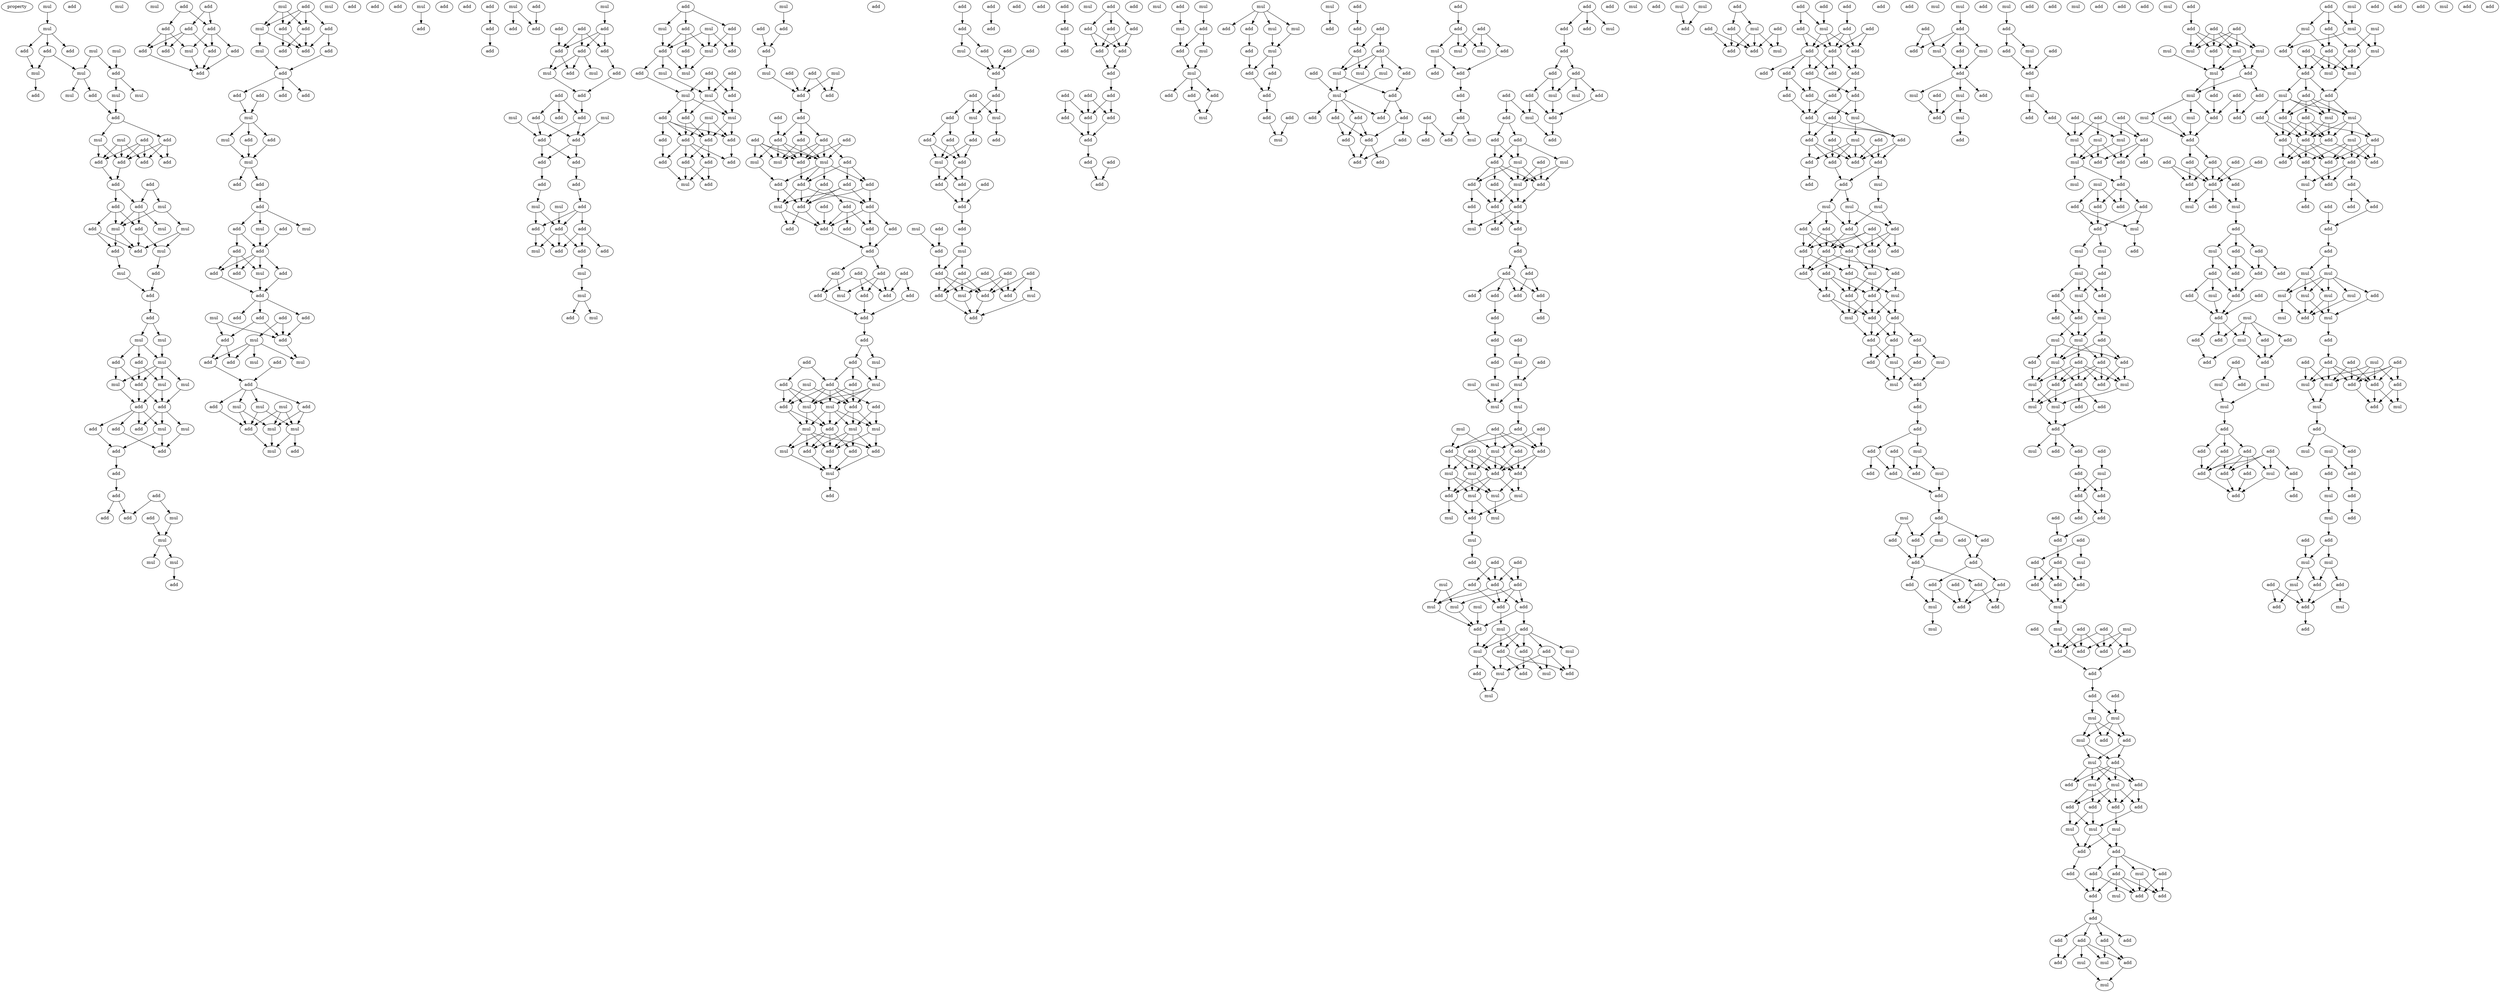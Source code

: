 digraph {
    node [fontcolor=black]
    property [mul=2,lf=1.0]
    0 [ label = mul ];
    1 [ label = mul ];
    2 [ label = add ];
    3 [ label = mul ];
    4 [ label = mul ];
    5 [ label = add ];
    6 [ label = add ];
    7 [ label = mul ];
    8 [ label = add ];
    9 [ label = mul ];
    10 [ label = add ];
    11 [ label = mul ];
    12 [ label = add ];
    13 [ label = mul ];
    14 [ label = mul ];
    15 [ label = add ];
    16 [ label = mul ];
    17 [ label = mul ];
    18 [ label = add ];
    19 [ label = add ];
    20 [ label = add ];
    21 [ label = add ];
    22 [ label = add ];
    23 [ label = add ];
    24 [ label = add ];
    25 [ label = add ];
    26 [ label = mul ];
    27 [ label = add ];
    28 [ label = add ];
    29 [ label = add ];
    30 [ label = add ];
    31 [ label = mul ];
    32 [ label = mul ];
    33 [ label = mul ];
    34 [ label = add ];
    35 [ label = add ];
    36 [ label = mul ];
    37 [ label = mul ];
    38 [ label = add ];
    39 [ label = add ];
    40 [ label = add ];
    41 [ label = add ];
    42 [ label = mul ];
    43 [ label = mul ];
    44 [ label = add ];
    45 [ label = mul ];
    46 [ label = add ];
    47 [ label = add ];
    48 [ label = mul ];
    49 [ label = mul ];
    50 [ label = mul ];
    51 [ label = add ];
    52 [ label = add ];
    53 [ label = add ];
    54 [ label = mul ];
    55 [ label = mul ];
    56 [ label = add ];
    57 [ label = add ];
    58 [ label = add ];
    59 [ label = add ];
    60 [ label = add ];
    61 [ label = add ];
    62 [ label = add ];
    63 [ label = add ];
    64 [ label = mul ];
    65 [ label = add ];
    66 [ label = add ];
    67 [ label = mul ];
    68 [ label = mul ];
    69 [ label = mul ];
    70 [ label = mul ];
    71 [ label = mul ];
    72 [ label = add ];
    73 [ label = add ];
    74 [ label = add ];
    75 [ label = add ];
    76 [ label = add ];
    77 [ label = add ];
    78 [ label = add ];
    79 [ label = add ];
    80 [ label = add ];
    81 [ label = mul ];
    82 [ label = add ];
    83 [ label = add ];
    84 [ label = mul ];
    85 [ label = add ];
    86 [ label = mul ];
    87 [ label = add ];
    88 [ label = add ];
    89 [ label = add ];
    90 [ label = add ];
    91 [ label = add ];
    92 [ label = mul ];
    93 [ label = add ];
    94 [ label = add ];
    95 [ label = add ];
    96 [ label = mul ];
    97 [ label = add ];
    98 [ label = add ];
    99 [ label = add ];
    100 [ label = mul ];
    101 [ label = add ];
    102 [ label = mul ];
    103 [ label = add ];
    104 [ label = add ];
    105 [ label = add ];
    106 [ label = mul ];
    107 [ label = add ];
    108 [ label = add ];
    109 [ label = add ];
    110 [ label = add ];
    111 [ label = add ];
    112 [ label = add ];
    113 [ label = mul ];
    114 [ label = mul ];
    115 [ label = add ];
    116 [ label = add ];
    117 [ label = add ];
    118 [ label = add ];
    119 [ label = mul ];
    120 [ label = add ];
    121 [ label = add ];
    122 [ label = add ];
    123 [ label = add ];
    124 [ label = mul ];
    125 [ label = add ];
    126 [ label = add ];
    127 [ label = mul ];
    128 [ label = add ];
    129 [ label = add ];
    130 [ label = mul ];
    131 [ label = add ];
    132 [ label = mul ];
    133 [ label = add ];
    134 [ label = add ];
    135 [ label = add ];
    136 [ label = mul ];
    137 [ label = add ];
    138 [ label = mul ];
    139 [ label = mul ];
    140 [ label = add ];
    141 [ label = add ];
    142 [ label = mul ];
    143 [ label = mul ];
    144 [ label = add ];
    145 [ label = mul ];
    146 [ label = mul ];
    147 [ label = add ];
    148 [ label = add ];
    149 [ label = add ];
    150 [ label = add ];
    151 [ label = add ];
    152 [ label = mul ];
    153 [ label = add ];
    154 [ label = add ];
    155 [ label = add ];
    156 [ label = add ];
    157 [ label = mul ];
    158 [ label = add ];
    159 [ label = add ];
    160 [ label = add ];
    161 [ label = add ];
    162 [ label = add ];
    163 [ label = add ];
    164 [ label = mul ];
    165 [ label = add ];
    166 [ label = add ];
    167 [ label = mul ];
    168 [ label = add ];
    169 [ label = add ];
    170 [ label = add ];
    171 [ label = mul ];
    172 [ label = add ];
    173 [ label = add ];
    174 [ label = mul ];
    175 [ label = add ];
    176 [ label = add ];
    177 [ label = add ];
    178 [ label = add ];
    179 [ label = add ];
    180 [ label = add ];
    181 [ label = mul ];
    182 [ label = mul ];
    183 [ label = add ];
    184 [ label = add ];
    185 [ label = add ];
    186 [ label = add ];
    187 [ label = add ];
    188 [ label = add ];
    189 [ label = mul ];
    190 [ label = add ];
    191 [ label = mul ];
    192 [ label = mul ];
    193 [ label = add ];
    194 [ label = mul ];
    195 [ label = add ];
    196 [ label = mul ];
    197 [ label = add ];
    198 [ label = mul ];
    199 [ label = add ];
    200 [ label = mul ];
    201 [ label = add ];
    202 [ label = add ];
    203 [ label = add ];
    204 [ label = add ];
    205 [ label = mul ];
    206 [ label = add ];
    207 [ label = add ];
    208 [ label = mul ];
    209 [ label = add ];
    210 [ label = mul ];
    211 [ label = mul ];
    212 [ label = mul ];
    213 [ label = mul ];
    214 [ label = add ];
    215 [ label = add ];
    216 [ label = add ];
    217 [ label = add ];
    218 [ label = add ];
    219 [ label = add ];
    220 [ label = add ];
    221 [ label = add ];
    222 [ label = add ];
    223 [ label = add ];
    224 [ label = add ];
    225 [ label = mul ];
    226 [ label = mul ];
    227 [ label = add ];
    228 [ label = add ];
    229 [ label = add ];
    230 [ label = add ];
    231 [ label = mul ];
    232 [ label = mul ];
    233 [ label = add ];
    234 [ label = add ];
    235 [ label = add ];
    236 [ label = add ];
    237 [ label = add ];
    238 [ label = add ];
    239 [ label = add ];
    240 [ label = add ];
    241 [ label = add ];
    242 [ label = add ];
    243 [ label = add ];
    244 [ label = add ];
    245 [ label = mul ];
    246 [ label = add ];
    247 [ label = mul ];
    248 [ label = mul ];
    249 [ label = add ];
    250 [ label = add ];
    251 [ label = add ];
    252 [ label = add ];
    253 [ label = add ];
    254 [ label = add ];
    255 [ label = add ];
    256 [ label = mul ];
    257 [ label = add ];
    258 [ label = add ];
    259 [ label = add ];
    260 [ label = add ];
    261 [ label = add ];
    262 [ label = add ];
    263 [ label = add ];
    264 [ label = add ];
    265 [ label = add ];
    266 [ label = add ];
    267 [ label = add ];
    268 [ label = add ];
    269 [ label = add ];
    270 [ label = add ];
    271 [ label = mul ];
    272 [ label = add ];
    273 [ label = add ];
    274 [ label = add ];
    275 [ label = add ];
    276 [ label = mul ];
    277 [ label = add ];
    278 [ label = add ];
    279 [ label = add ];
    280 [ label = mul ];
    281 [ label = add ];
    282 [ label = mul ];
    283 [ label = add ];
    284 [ label = mul ];
    285 [ label = add ];
    286 [ label = add ];
    287 [ label = add ];
    288 [ label = mul ];
    289 [ label = add ];
    290 [ label = mul ];
    291 [ label = mul ];
    292 [ label = mul ];
    293 [ label = add ];
    294 [ label = add ];
    295 [ label = add ];
    296 [ label = add ];
    297 [ label = mul ];
    298 [ label = mul ];
    299 [ label = add ];
    300 [ label = add ];
    301 [ label = add ];
    302 [ label = mul ];
    303 [ label = add ];
    304 [ label = add ];
    305 [ label = add ];
    306 [ label = add ];
    307 [ label = add ];
    308 [ label = add ];
    309 [ label = add ];
    310 [ label = mul ];
    311 [ label = mul ];
    312 [ label = add ];
    313 [ label = add ];
    314 [ label = add ];
    315 [ label = add ];
    316 [ label = mul ];
    317 [ label = add ];
    318 [ label = add ];
    319 [ label = add ];
    320 [ label = add ];
    321 [ label = add ];
    322 [ label = add ];
    323 [ label = mul ];
    324 [ label = add ];
    325 [ label = mul ];
    326 [ label = add ];
    327 [ label = add ];
    328 [ label = add ];
    329 [ label = add ];
    330 [ label = add ];
    331 [ label = add ];
    332 [ label = add ];
    333 [ label = add ];
    334 [ label = add ];
    335 [ label = mul ];
    336 [ label = mul ];
    337 [ label = add ];
    338 [ label = add ];
    339 [ label = add ];
    340 [ label = add ];
    341 [ label = add ];
    342 [ label = add ];
    343 [ label = add ];
    344 [ label = add ];
    345 [ label = mul ];
    346 [ label = add ];
    347 [ label = add ];
    348 [ label = add ];
    349 [ label = add ];
    350 [ label = add ];
    351 [ label = add ];
    352 [ label = add ];
    353 [ label = add ];
    354 [ label = add ];
    355 [ label = add ];
    356 [ label = add ];
    357 [ label = add ];
    358 [ label = add ];
    359 [ label = add ];
    360 [ label = add ];
    361 [ label = add ];
    362 [ label = add ];
    363 [ label = add ];
    364 [ label = mul ];
    365 [ label = add ];
    366 [ label = mul ];
    367 [ label = add ];
    368 [ label = mul ];
    369 [ label = add ];
    370 [ label = mul ];
    371 [ label = mul ];
    372 [ label = add ];
    373 [ label = add ];
    374 [ label = add ];
    375 [ label = mul ];
    376 [ label = mul ];
    377 [ label = add ];
    378 [ label = add ];
    379 [ label = mul ];
    380 [ label = mul ];
    381 [ label = mul ];
    382 [ label = add ];
    383 [ label = add ];
    384 [ label = add ];
    385 [ label = mul ];
    386 [ label = add ];
    387 [ label = add ];
    388 [ label = add ];
    389 [ label = add ];
    390 [ label = mul ];
    391 [ label = add ];
    392 [ label = add ];
    393 [ label = add ];
    394 [ label = add ];
    395 [ label = add ];
    396 [ label = mul ];
    397 [ label = mul ];
    398 [ label = add ];
    399 [ label = add ];
    400 [ label = mul ];
    401 [ label = mul ];
    402 [ label = add ];
    403 [ label = add ];
    404 [ label = add ];
    405 [ label = add ];
    406 [ label = add ];
    407 [ label = add ];
    408 [ label = add ];
    409 [ label = add ];
    410 [ label = add ];
    411 [ label = add ];
    412 [ label = add ];
    413 [ label = add ];
    414 [ label = add ];
    415 [ label = add ];
    416 [ label = mul ];
    417 [ label = mul ];
    418 [ label = add ];
    419 [ label = mul ];
    420 [ label = add ];
    421 [ label = add ];
    422 [ label = add ];
    423 [ label = add ];
    424 [ label = add ];
    425 [ label = add ];
    426 [ label = mul ];
    427 [ label = add ];
    428 [ label = add ];
    429 [ label = add ];
    430 [ label = add ];
    431 [ label = add ];
    432 [ label = mul ];
    433 [ label = add ];
    434 [ label = add ];
    435 [ label = add ];
    436 [ label = mul ];
    437 [ label = add ];
    438 [ label = add ];
    439 [ label = add ];
    440 [ label = mul ];
    441 [ label = add ];
    442 [ label = add ];
    443 [ label = mul ];
    444 [ label = add ];
    445 [ label = add ];
    446 [ label = add ];
    447 [ label = mul ];
    448 [ label = mul ];
    449 [ label = add ];
    450 [ label = add ];
    451 [ label = add ];
    452 [ label = mul ];
    453 [ label = add ];
    454 [ label = add ];
    455 [ label = add ];
    456 [ label = add ];
    457 [ label = add ];
    458 [ label = mul ];
    459 [ label = add ];
    460 [ label = add ];
    461 [ label = add ];
    462 [ label = add ];
    463 [ label = add ];
    464 [ label = add ];
    465 [ label = add ];
    466 [ label = add ];
    467 [ label = add ];
    468 [ label = add ];
    469 [ label = add ];
    470 [ label = add ];
    471 [ label = add ];
    472 [ label = add ];
    473 [ label = mul ];
    474 [ label = add ];
    475 [ label = mul ];
    476 [ label = mul ];
    477 [ label = mul ];
    478 [ label = mul ];
    479 [ label = add ];
    480 [ label = mul ];
    481 [ label = mul ];
    482 [ label = mul ];
    483 [ label = add ];
    484 [ label = add ];
    485 [ label = add ];
    486 [ label = add ];
    487 [ label = add ];
    488 [ label = add ];
    489 [ label = add ];
    490 [ label = mul ];
    491 [ label = add ];
    492 [ label = mul ];
    493 [ label = mul ];
    494 [ label = add ];
    495 [ label = add ];
    496 [ label = mul ];
    497 [ label = mul ];
    498 [ label = mul ];
    499 [ label = mul ];
    500 [ label = mul ];
    501 [ label = add ];
    502 [ label = mul ];
    503 [ label = add ];
    504 [ label = add ];
    505 [ label = add ];
    506 [ label = mul ];
    507 [ label = add ];
    508 [ label = add ];
    509 [ label = add ];
    510 [ label = add ];
    511 [ label = mul ];
    512 [ label = mul ];
    513 [ label = add ];
    514 [ label = mul ];
    515 [ label = mul ];
    516 [ label = add ];
    517 [ label = add ];
    518 [ label = mul ];
    519 [ label = add ];
    520 [ label = mul ];
    521 [ label = add ];
    522 [ label = add ];
    523 [ label = add ];
    524 [ label = add ];
    525 [ label = mul ];
    526 [ label = mul ];
    527 [ label = add ];
    528 [ label = mul ];
    529 [ label = mul ];
    530 [ label = mul ];
    531 [ label = add ];
    532 [ label = add ];
    533 [ label = mul ];
    534 [ label = add ];
    535 [ label = add ];
    536 [ label = add ];
    537 [ label = add ];
    538 [ label = add ];
    539 [ label = mul ];
    540 [ label = add ];
    541 [ label = add ];
    542 [ label = add ];
    543 [ label = add ];
    544 [ label = add ];
    545 [ label = add ];
    546 [ label = mul ];
    547 [ label = add ];
    548 [ label = add ];
    549 [ label = add ];
    550 [ label = add ];
    551 [ label = add ];
    552 [ label = add ];
    553 [ label = add ];
    554 [ label = add ];
    555 [ label = add ];
    556 [ label = add ];
    557 [ label = add ];
    558 [ label = add ];
    559 [ label = add ];
    560 [ label = add ];
    561 [ label = mul ];
    562 [ label = add ];
    563 [ label = add ];
    564 [ label = add ];
    565 [ label = add ];
    566 [ label = mul ];
    567 [ label = add ];
    568 [ label = add ];
    569 [ label = add ];
    570 [ label = add ];
    571 [ label = add ];
    572 [ label = add ];
    573 [ label = mul ];
    574 [ label = mul ];
    575 [ label = mul ];
    576 [ label = mul ];
    577 [ label = add ];
    578 [ label = add ];
    579 [ label = add ];
    580 [ label = add ];
    581 [ label = add ];
    582 [ label = add ];
    583 [ label = add ];
    584 [ label = add ];
    585 [ label = add ];
    586 [ label = add ];
    587 [ label = add ];
    588 [ label = add ];
    589 [ label = mul ];
    590 [ label = add ];
    591 [ label = add ];
    592 [ label = add ];
    593 [ label = mul ];
    594 [ label = add ];
    595 [ label = add ];
    596 [ label = mul ];
    597 [ label = add ];
    598 [ label = add ];
    599 [ label = add ];
    600 [ label = add ];
    601 [ label = add ];
    602 [ label = add ];
    603 [ label = mul ];
    604 [ label = add ];
    605 [ label = mul ];
    606 [ label = mul ];
    607 [ label = add ];
    608 [ label = add ];
    609 [ label = add ];
    610 [ label = mul ];
    611 [ label = add ];
    612 [ label = add ];
    613 [ label = add ];
    614 [ label = mul ];
    615 [ label = add ];
    616 [ label = add ];
    617 [ label = add ];
    618 [ label = add ];
    619 [ label = mul ];
    620 [ label = add ];
    621 [ label = add ];
    622 [ label = add ];
    623 [ label = add ];
    624 [ label = add ];
    625 [ label = mul ];
    626 [ label = add ];
    627 [ label = add ];
    628 [ label = add ];
    629 [ label = add ];
    630 [ label = add ];
    631 [ label = add ];
    632 [ label = add ];
    633 [ label = add ];
    634 [ label = mul ];
    635 [ label = add ];
    636 [ label = mul ];
    637 [ label = add ];
    638 [ label = mul ];
    639 [ label = mul ];
    640 [ label = add ];
    641 [ label = add ];
    642 [ label = add ];
    643 [ label = add ];
    644 [ label = add ];
    645 [ label = mul ];
    646 [ label = mul ];
    647 [ label = add ];
    648 [ label = mul ];
    649 [ label = mul ];
    650 [ label = add ];
    651 [ label = add ];
    652 [ label = add ];
    653 [ label = mul ];
    654 [ label = add ];
    655 [ label = mul ];
    656 [ label = add ];
    657 [ label = add ];
    658 [ label = mul ];
    659 [ label = add ];
    660 [ label = add ];
    661 [ label = add ];
    662 [ label = add ];
    663 [ label = mul ];
    664 [ label = add ];
    665 [ label = add ];
    666 [ label = add ];
    667 [ label = add ];
    668 [ label = add ];
    669 [ label = mul ];
    670 [ label = add ];
    671 [ label = mul ];
    672 [ label = mul ];
    673 [ label = add ];
    674 [ label = add ];
    675 [ label = mul ];
    676 [ label = add ];
    677 [ label = mul ];
    678 [ label = add ];
    679 [ label = mul ];
    680 [ label = add ];
    681 [ label = add ];
    682 [ label = add ];
    683 [ label = add ];
    684 [ label = add ];
    685 [ label = mul ];
    686 [ label = mul ];
    687 [ label = add ];
    688 [ label = mul ];
    689 [ label = add ];
    690 [ label = mul ];
    691 [ label = add ];
    692 [ label = add ];
    693 [ label = mul ];
    694 [ label = add ];
    695 [ label = add ];
    696 [ label = mul ];
    697 [ label = mul ];
    698 [ label = add ];
    699 [ label = mul ];
    700 [ label = add ];
    701 [ label = mul ];
    702 [ label = add ];
    703 [ label = add ];
    704 [ label = add ];
    705 [ label = add ];
    706 [ label = add ];
    707 [ label = mul ];
    708 [ label = mul ];
    709 [ label = add ];
    710 [ label = add ];
    711 [ label = add ];
    712 [ label = mul ];
    713 [ label = mul ];
    714 [ label = add ];
    715 [ label = add ];
    716 [ label = add ];
    717 [ label = mul ];
    718 [ label = add ];
    719 [ label = mul ];
    720 [ label = mul ];
    721 [ label = add ];
    722 [ label = add ];
    723 [ label = add ];
    724 [ label = add ];
    725 [ label = add ];
    726 [ label = add ];
    727 [ label = add ];
    728 [ label = add ];
    729 [ label = add ];
    730 [ label = add ];
    731 [ label = mul ];
    732 [ label = add ];
    733 [ label = add ];
    734 [ label = add ];
    735 [ label = add ];
    736 [ label = add ];
    737 [ label = mul ];
    738 [ label = mul ];
    739 [ label = mul ];
    740 [ label = add ];
    741 [ label = add ];
    742 [ label = add ];
    743 [ label = add ];
    744 [ label = add ];
    745 [ label = add ];
    746 [ label = add ];
    747 [ label = add ];
    748 [ label = add ];
    749 [ label = add ];
    750 [ label = add ];
    751 [ label = mul ];
    752 [ label = mul ];
    753 [ label = add ];
    754 [ label = add ];
    755 [ label = mul ];
    756 [ label = add ];
    757 [ label = mul ];
    758 [ label = mul ];
    759 [ label = add ];
    760 [ label = mul ];
    761 [ label = mul ];
    762 [ label = add ];
    763 [ label = add ];
    764 [ label = add ];
    765 [ label = add ];
    766 [ label = add ];
    767 [ label = mul ];
    768 [ label = mul ];
    769 [ label = mul ];
    770 [ label = add ];
    771 [ label = add ];
    772 [ label = add ];
    773 [ label = add ];
    774 [ label = add ];
    775 [ label = mul ];
    776 [ label = add ];
    777 [ label = mul ];
    778 [ label = add ];
    779 [ label = add ];
    780 [ label = add ];
    781 [ label = add ];
    782 [ label = add ];
    783 [ label = add ];
    784 [ label = add ];
    785 [ label = add ];
    786 [ label = add ];
    787 [ label = add ];
    788 [ label = mul ];
    789 [ label = mul ];
    790 [ label = mul ];
    791 [ label = add ];
    792 [ label = add ];
    793 [ label = add ];
    794 [ label = add ];
    795 [ label = mul ];
    796 [ label = add ];
    797 [ label = mul ];
    798 [ label = mul ];
    799 [ label = mul ];
    800 [ label = add ];
    801 [ label = mul ];
    802 [ label = mul ];
    803 [ label = add ];
    804 [ label = add ];
    805 [ label = add ];
    806 [ label = add ];
    807 [ label = mul ];
    808 [ label = mul ];
    809 [ label = add ];
    810 [ label = add ];
    811 [ label = add ];
    812 [ label = add ];
    813 [ label = add ];
    814 [ label = add ];
    815 [ label = add ];
    816 [ label = add ];
    817 [ label = add ];
    818 [ label = add ];
    819 [ label = add ];
    820 [ label = mul ];
    821 [ label = add ];
    822 [ label = mul ];
    823 [ label = add ];
    824 [ label = mul ];
    825 [ label = add ];
    826 [ label = add ];
    827 [ label = add ];
    828 [ label = add ];
    829 [ label = add ];
    830 [ label = add ];
    831 [ label = add ];
    832 [ label = mul ];
    833 [ label = add ];
    834 [ label = add ];
    835 [ label = add ];
    836 [ label = mul ];
    837 [ label = add ];
    838 [ label = mul ];
    839 [ label = add ];
    840 [ label = add ];
    841 [ label = add ];
    842 [ label = add ];
    843 [ label = add ];
    844 [ label = add ];
    845 [ label = mul ];
    846 [ label = add ];
    847 [ label = mul ];
    848 [ label = mul ];
    849 [ label = add ];
    850 [ label = add ];
    851 [ label = add ];
    852 [ label = add ];
    853 [ label = add ];
    854 [ label = add ];
    855 [ label = mul ];
    856 [ label = add ];
    857 [ label = add ];
    858 [ label = add ];
    859 [ label = add ];
    860 [ label = add ];
    861 [ label = mul ];
    862 [ label = add ];
    863 [ label = add ];
    864 [ label = mul ];
    865 [ label = add ];
    866 [ label = mul ];
    867 [ label = mul ];
    868 [ label = add ];
    869 [ label = add ];
    870 [ label = add ];
    871 [ label = mul ];
    872 [ label = add ];
    873 [ label = mul ];
    874 [ label = add ];
    875 [ label = mul ];
    876 [ label = add ];
    877 [ label = add ];
    878 [ label = mul ];
    879 [ label = mul ];
    880 [ label = add ];
    881 [ label = mul ];
    882 [ label = add ];
    883 [ label = add ];
    884 [ label = add ];
    885 [ label = add ];
    886 [ label = add ];
    887 [ label = mul ];
    888 [ label = add ];
    889 [ label = add ];
    890 [ label = add ];
    891 [ label = add ];
    892 [ label = add ];
    893 [ label = add ];
    894 [ label = add ];
    895 [ label = add ];
    896 [ label = mul ];
    897 [ label = add ];
    898 [ label = add ];
    899 [ label = add ];
    900 [ label = add ];
    901 [ label = add ];
    902 [ label = add ];
    903 [ label = add ];
    904 [ label = mul ];
    905 [ label = mul ];
    906 [ label = mul ];
    907 [ label = add ];
    908 [ label = mul ];
    909 [ label = mul ];
    910 [ label = mul ];
    911 [ label = add ];
    912 [ label = mul ];
    913 [ label = mul ];
    914 [ label = add ];
    915 [ label = add ];
    916 [ label = add ];
    917 [ label = add ];
    918 [ label = mul ];
    919 [ label = add ];
    920 [ label = mul ];
    921 [ label = add ];
    922 [ label = add ];
    923 [ label = add ];
    924 [ label = mul ];
    925 [ label = add ];
    926 [ label = mul ];
    927 [ label = mul ];
    928 [ label = add ];
    929 [ label = mul ];
    930 [ label = add ];
    931 [ label = add ];
    932 [ label = mul ];
    933 [ label = mul ];
    934 [ label = add ];
    935 [ label = add ];
    936 [ label = mul ];
    937 [ label = add ];
    938 [ label = add ];
    939 [ label = add ];
    940 [ label = mul ];
    941 [ label = add ];
    942 [ label = add ];
    943 [ label = add ];
    944 [ label = mul ];
    945 [ label = mul ];
    946 [ label = mul ];
    947 [ label = add ];
    948 [ label = add ];
    949 [ label = add ];
    950 [ label = add ];
    951 [ label = mul ];
    952 [ label = add ];
    953 [ label = add ];
    0 -> 1 [ name = 0 ];
    1 -> 2 [ name = 1 ];
    1 -> 5 [ name = 2 ];
    1 -> 6 [ name = 3 ];
    2 -> 7 [ name = 4 ];
    2 -> 9 [ name = 5 ];
    3 -> 8 [ name = 6 ];
    3 -> 9 [ name = 7 ];
    4 -> 8 [ name = 8 ];
    5 -> 7 [ name = 9 ];
    7 -> 10 [ name = 10 ];
    8 -> 11 [ name = 11 ];
    8 -> 14 [ name = 12 ];
    9 -> 12 [ name = 13 ];
    9 -> 13 [ name = 14 ];
    11 -> 15 [ name = 15 ];
    12 -> 15 [ name = 16 ];
    15 -> 16 [ name = 17 ];
    15 -> 18 [ name = 18 ];
    16 -> 22 [ name = 19 ];
    16 -> 23 [ name = 20 ];
    17 -> 20 [ name = 21 ];
    17 -> 22 [ name = 22 ];
    17 -> 23 [ name = 23 ];
    18 -> 20 [ name = 24 ];
    18 -> 21 [ name = 25 ];
    18 -> 22 [ name = 26 ];
    19 -> 20 [ name = 27 ];
    19 -> 21 [ name = 28 ];
    19 -> 22 [ name = 29 ];
    19 -> 23 [ name = 30 ];
    22 -> 24 [ name = 31 ];
    23 -> 24 [ name = 32 ];
    24 -> 27 [ name = 33 ];
    24 -> 28 [ name = 34 ];
    25 -> 26 [ name = 35 ];
    25 -> 27 [ name = 36 ];
    26 -> 31 [ name = 37 ];
    26 -> 33 [ name = 38 ];
    27 -> 30 [ name = 39 ];
    27 -> 32 [ name = 40 ];
    27 -> 33 [ name = 41 ];
    28 -> 29 [ name = 42 ];
    28 -> 30 [ name = 43 ];
    28 -> 33 [ name = 44 ];
    29 -> 34 [ name = 45 ];
    29 -> 35 [ name = 46 ];
    30 -> 35 [ name = 47 ];
    30 -> 36 [ name = 48 ];
    31 -> 35 [ name = 49 ];
    31 -> 36 [ name = 50 ];
    33 -> 34 [ name = 51 ];
    33 -> 35 [ name = 52 ];
    34 -> 37 [ name = 53 ];
    36 -> 39 [ name = 54 ];
    37 -> 40 [ name = 55 ];
    39 -> 40 [ name = 56 ];
    40 -> 41 [ name = 57 ];
    41 -> 42 [ name = 58 ];
    41 -> 43 [ name = 59 ];
    42 -> 44 [ name = 60 ];
    42 -> 45 [ name = 61 ];
    42 -> 46 [ name = 62 ];
    43 -> 45 [ name = 63 ];
    44 -> 47 [ name = 64 ];
    44 -> 50 [ name = 65 ];
    45 -> 47 [ name = 66 ];
    45 -> 48 [ name = 67 ];
    45 -> 49 [ name = 68 ];
    45 -> 50 [ name = 69 ];
    46 -> 47 [ name = 70 ];
    46 -> 48 [ name = 71 ];
    47 -> 51 [ name = 72 ];
    47 -> 52 [ name = 73 ];
    48 -> 51 [ name = 74 ];
    49 -> 52 [ name = 75 ];
    50 -> 51 [ name = 76 ];
    50 -> 52 [ name = 77 ];
    51 -> 53 [ name = 78 ];
    51 -> 55 [ name = 79 ];
    51 -> 56 [ name = 80 ];
    51 -> 57 [ name = 81 ];
    52 -> 54 [ name = 82 ];
    52 -> 55 [ name = 83 ];
    52 -> 57 [ name = 84 ];
    53 -> 58 [ name = 85 ];
    54 -> 59 [ name = 86 ];
    55 -> 58 [ name = 87 ];
    55 -> 59 [ name = 88 ];
    56 -> 59 [ name = 89 ];
    58 -> 60 [ name = 90 ];
    60 -> 61 [ name = 91 ];
    61 -> 63 [ name = 92 ];
    61 -> 66 [ name = 93 ];
    62 -> 66 [ name = 94 ];
    62 -> 67 [ name = 95 ];
    65 -> 68 [ name = 96 ];
    67 -> 68 [ name = 97 ];
    68 -> 69 [ name = 98 ];
    68 -> 70 [ name = 99 ];
    70 -> 72 [ name = 100 ];
    73 -> 75 [ name = 101 ];
    73 -> 77 [ name = 102 ];
    74 -> 76 [ name = 103 ];
    74 -> 77 [ name = 104 ];
    75 -> 78 [ name = 105 ];
    75 -> 79 [ name = 106 ];
    75 -> 80 [ name = 107 ];
    76 -> 79 [ name = 108 ];
    76 -> 80 [ name = 109 ];
    76 -> 81 [ name = 110 ];
    77 -> 78 [ name = 111 ];
    77 -> 81 [ name = 112 ];
    77 -> 82 [ name = 113 ];
    78 -> 83 [ name = 114 ];
    79 -> 83 [ name = 115 ];
    81 -> 83 [ name = 116 ];
    82 -> 83 [ name = 117 ];
    84 -> 86 [ name = 118 ];
    84 -> 87 [ name = 119 ];
    84 -> 88 [ name = 120 ];
    85 -> 86 [ name = 121 ];
    85 -> 87 [ name = 122 ];
    85 -> 88 [ name = 123 ];
    85 -> 89 [ name = 124 ];
    86 -> 90 [ name = 125 ];
    86 -> 92 [ name = 126 ];
    87 -> 90 [ name = 127 ];
    87 -> 93 [ name = 128 ];
    88 -> 90 [ name = 129 ];
    88 -> 93 [ name = 130 ];
    89 -> 90 [ name = 131 ];
    89 -> 91 [ name = 132 ];
    91 -> 94 [ name = 133 ];
    92 -> 94 [ name = 134 ];
    94 -> 95 [ name = 135 ];
    94 -> 97 [ name = 136 ];
    94 -> 99 [ name = 137 ];
    95 -> 100 [ name = 138 ];
    98 -> 100 [ name = 139 ];
    100 -> 102 [ name = 140 ];
    100 -> 103 [ name = 141 ];
    100 -> 105 [ name = 142 ];
    102 -> 106 [ name = 143 ];
    103 -> 106 [ name = 144 ];
    105 -> 106 [ name = 145 ];
    106 -> 108 [ name = 146 ];
    106 -> 109 [ name = 147 ];
    109 -> 110 [ name = 148 ];
    110 -> 111 [ name = 149 ];
    110 -> 113 [ name = 150 ];
    110 -> 114 [ name = 151 ];
    111 -> 115 [ name = 152 ];
    111 -> 116 [ name = 153 ];
    112 -> 116 [ name = 154 ];
    113 -> 116 [ name = 155 ];
    115 -> 117 [ name = 156 ];
    115 -> 118 [ name = 157 ];
    115 -> 119 [ name = 158 ];
    116 -> 117 [ name = 159 ];
    116 -> 118 [ name = 160 ];
    116 -> 119 [ name = 161 ];
    116 -> 120 [ name = 162 ];
    118 -> 121 [ name = 163 ];
    119 -> 121 [ name = 164 ];
    120 -> 121 [ name = 165 ];
    121 -> 122 [ name = 166 ];
    121 -> 125 [ name = 167 ];
    121 -> 126 [ name = 168 ];
    123 -> 127 [ name = 169 ];
    123 -> 129 [ name = 170 ];
    124 -> 128 [ name = 171 ];
    124 -> 129 [ name = 172 ];
    125 -> 128 [ name = 173 ];
    125 -> 129 [ name = 174 ];
    126 -> 129 [ name = 175 ];
    127 -> 130 [ name = 176 ];
    127 -> 132 [ name = 177 ];
    127 -> 133 [ name = 178 ];
    127 -> 134 [ name = 179 ];
    128 -> 133 [ name = 180 ];
    128 -> 134 [ name = 181 ];
    129 -> 130 [ name = 182 ];
    131 -> 135 [ name = 183 ];
    133 -> 135 [ name = 184 ];
    135 -> 136 [ name = 185 ];
    135 -> 137 [ name = 186 ];
    135 -> 139 [ name = 187 ];
    135 -> 140 [ name = 188 ];
    136 -> 141 [ name = 189 ];
    136 -> 143 [ name = 190 ];
    137 -> 141 [ name = 191 ];
    138 -> 141 [ name = 192 ];
    138 -> 142 [ name = 193 ];
    138 -> 143 [ name = 194 ];
    139 -> 141 [ name = 195 ];
    139 -> 142 [ name = 196 ];
    140 -> 142 [ name = 197 ];
    140 -> 143 [ name = 198 ];
    141 -> 145 [ name = 199 ];
    142 -> 144 [ name = 200 ];
    142 -> 145 [ name = 201 ];
    143 -> 145 [ name = 202 ];
    146 -> 148 [ name = 203 ];
    150 -> 151 [ name = 204 ];
    151 -> 153 [ name = 205 ];
    152 -> 155 [ name = 206 ];
    152 -> 156 [ name = 207 ];
    154 -> 156 [ name = 208 ];
    157 -> 160 [ name = 209 ];
    158 -> 161 [ name = 210 ];
    158 -> 162 [ name = 211 ];
    158 -> 163 [ name = 212 ];
    159 -> 162 [ name = 213 ];
    160 -> 161 [ name = 214 ];
    160 -> 162 [ name = 215 ];
    160 -> 163 [ name = 216 ];
    161 -> 165 [ name = 217 ];
    162 -> 166 [ name = 218 ];
    162 -> 167 [ name = 219 ];
    163 -> 164 [ name = 220 ];
    163 -> 166 [ name = 221 ];
    163 -> 167 [ name = 222 ];
    165 -> 169 [ name = 223 ];
    167 -> 169 [ name = 224 ];
    168 -> 170 [ name = 225 ];
    168 -> 172 [ name = 226 ];
    168 -> 173 [ name = 227 ];
    169 -> 173 [ name = 228 ];
    170 -> 175 [ name = 229 ];
    170 -> 176 [ name = 230 ];
    171 -> 176 [ name = 231 ];
    173 -> 175 [ name = 232 ];
    173 -> 176 [ name = 233 ];
    174 -> 175 [ name = 234 ];
    175 -> 177 [ name = 235 ];
    175 -> 178 [ name = 236 ];
    176 -> 177 [ name = 237 ];
    176 -> 178 [ name = 238 ];
    177 -> 179 [ name = 239 ];
    178 -> 180 [ name = 240 ];
    179 -> 182 [ name = 241 ];
    180 -> 183 [ name = 242 ];
    181 -> 184 [ name = 243 ];
    182 -> 184 [ name = 244 ];
    182 -> 185 [ name = 245 ];
    183 -> 184 [ name = 246 ];
    183 -> 185 [ name = 247 ];
    183 -> 186 [ name = 248 ];
    184 -> 188 [ name = 249 ];
    184 -> 189 [ name = 250 ];
    184 -> 190 [ name = 251 ];
    185 -> 189 [ name = 252 ];
    185 -> 190 [ name = 253 ];
    186 -> 187 [ name = 254 ];
    186 -> 188 [ name = 255 ];
    186 -> 190 [ name = 256 ];
    188 -> 191 [ name = 257 ];
    191 -> 192 [ name = 258 ];
    192 -> 193 [ name = 259 ];
    192 -> 194 [ name = 260 ];
    195 -> 196 [ name = 261 ];
    195 -> 197 [ name = 262 ];
    195 -> 199 [ name = 263 ];
    196 -> 203 [ name = 264 ];
    197 -> 200 [ name = 265 ];
    197 -> 201 [ name = 266 ];
    197 -> 203 [ name = 267 ];
    198 -> 200 [ name = 268 ];
    198 -> 202 [ name = 269 ];
    198 -> 203 [ name = 270 ];
    199 -> 200 [ name = 271 ];
    199 -> 202 [ name = 272 ];
    200 -> 208 [ name = 273 ];
    201 -> 208 [ name = 274 ];
    203 -> 205 [ name = 275 ];
    203 -> 207 [ name = 276 ];
    203 -> 208 [ name = 277 ];
    204 -> 209 [ name = 278 ];
    204 -> 210 [ name = 279 ];
    204 -> 211 [ name = 280 ];
    205 -> 211 [ name = 281 ];
    206 -> 209 [ name = 282 ];
    206 -> 211 [ name = 283 ];
    207 -> 210 [ name = 284 ];
    209 -> 212 [ name = 285 ];
    210 -> 212 [ name = 286 ];
    210 -> 214 [ name = 287 ];
    210 -> 215 [ name = 288 ];
    211 -> 212 [ name = 289 ];
    211 -> 214 [ name = 290 ];
    212 -> 216 [ name = 291 ];
    212 -> 218 [ name = 292 ];
    213 -> 216 [ name = 293 ];
    213 -> 218 [ name = 294 ];
    213 -> 219 [ name = 295 ];
    214 -> 218 [ name = 296 ];
    214 -> 219 [ name = 297 ];
    215 -> 216 [ name = 298 ];
    215 -> 217 [ name = 299 ];
    215 -> 218 [ name = 300 ];
    215 -> 219 [ name = 301 ];
    216 -> 223 [ name = 302 ];
    217 -> 220 [ name = 303 ];
    218 -> 221 [ name = 304 ];
    218 -> 222 [ name = 305 ];
    219 -> 220 [ name = 306 ];
    219 -> 221 [ name = 307 ];
    219 -> 222 [ name = 308 ];
    219 -> 223 [ name = 309 ];
    220 -> 225 [ name = 310 ];
    221 -> 224 [ name = 311 ];
    221 -> 225 [ name = 312 ];
    222 -> 224 [ name = 313 ];
    222 -> 225 [ name = 314 ];
    226 -> 228 [ name = 315 ];
    227 -> 230 [ name = 316 ];
    228 -> 230 [ name = 317 ];
    230 -> 232 [ name = 318 ];
    231 -> 235 [ name = 319 ];
    231 -> 236 [ name = 320 ];
    232 -> 235 [ name = 321 ];
    233 -> 235 [ name = 322 ];
    234 -> 235 [ name = 323 ];
    234 -> 236 [ name = 324 ];
    235 -> 237 [ name = 325 ];
    237 -> 240 [ name = 326 ];
    237 -> 241 [ name = 327 ];
    237 -> 242 [ name = 328 ];
    238 -> 242 [ name = 329 ];
    239 -> 244 [ name = 330 ];
    239 -> 245 [ name = 331 ];
    239 -> 247 [ name = 332 ];
    239 -> 248 [ name = 333 ];
    240 -> 244 [ name = 334 ];
    240 -> 245 [ name = 335 ];
    240 -> 246 [ name = 336 ];
    240 -> 248 [ name = 337 ];
    241 -> 244 [ name = 338 ];
    241 -> 245 [ name = 339 ];
    241 -> 248 [ name = 340 ];
    242 -> 244 [ name = 341 ];
    242 -> 245 [ name = 342 ];
    242 -> 247 [ name = 343 ];
    242 -> 248 [ name = 344 ];
    243 -> 244 [ name = 345 ];
    243 -> 248 [ name = 346 ];
    244 -> 252 [ name = 347 ];
    246 -> 249 [ name = 348 ];
    246 -> 252 [ name = 349 ];
    246 -> 253 [ name = 350 ];
    247 -> 251 [ name = 351 ];
    248 -> 249 [ name = 352 ];
    248 -> 250 [ name = 353 ];
    248 -> 251 [ name = 354 ];
    248 -> 252 [ name = 355 ];
    249 -> 254 [ name = 356 ];
    249 -> 257 [ name = 357 ];
    250 -> 257 [ name = 358 ];
    250 -> 258 [ name = 359 ];
    251 -> 256 [ name = 360 ];
    251 -> 257 [ name = 361 ];
    252 -> 254 [ name = 362 ];
    252 -> 256 [ name = 363 ];
    252 -> 257 [ name = 364 ];
    253 -> 254 [ name = 365 ];
    253 -> 256 [ name = 366 ];
    253 -> 257 [ name = 367 ];
    254 -> 259 [ name = 368 ];
    254 -> 260 [ name = 369 ];
    254 -> 262 [ name = 370 ];
    255 -> 259 [ name = 371 ];
    256 -> 259 [ name = 372 ];
    256 -> 263 [ name = 373 ];
    257 -> 259 [ name = 374 ];
    257 -> 263 [ name = 375 ];
    258 -> 259 [ name = 376 ];
    258 -> 260 [ name = 377 ];
    258 -> 261 [ name = 378 ];
    259 -> 264 [ name = 379 ];
    260 -> 264 [ name = 380 ];
    262 -> 264 [ name = 381 ];
    264 -> 266 [ name = 382 ];
    264 -> 268 [ name = 383 ];
    265 -> 272 [ name = 384 ];
    265 -> 273 [ name = 385 ];
    266 -> 269 [ name = 386 ];
    266 -> 271 [ name = 387 ];
    267 -> 269 [ name = 388 ];
    267 -> 270 [ name = 389 ];
    267 -> 272 [ name = 390 ];
    268 -> 270 [ name = 391 ];
    268 -> 271 [ name = 392 ];
    268 -> 272 [ name = 393 ];
    269 -> 274 [ name = 394 ];
    270 -> 274 [ name = 395 ];
    273 -> 274 [ name = 396 ];
    274 -> 275 [ name = 397 ];
    275 -> 276 [ name = 398 ];
    275 -> 278 [ name = 399 ];
    276 -> 282 [ name = 400 ];
    277 -> 279 [ name = 401 ];
    277 -> 283 [ name = 402 ];
    278 -> 279 [ name = 403 ];
    278 -> 281 [ name = 404 ];
    278 -> 282 [ name = 405 ];
    279 -> 284 [ name = 406 ];
    279 -> 285 [ name = 407 ];
    279 -> 286 [ name = 408 ];
    279 -> 287 [ name = 409 ];
    279 -> 288 [ name = 410 ];
    280 -> 286 [ name = 411 ];
    280 -> 287 [ name = 412 ];
    281 -> 287 [ name = 413 ];
    281 -> 288 [ name = 414 ];
    282 -> 284 [ name = 415 ];
    282 -> 287 [ name = 416 ];
    282 -> 288 [ name = 417 ];
    283 -> 284 [ name = 418 ];
    283 -> 286 [ name = 419 ];
    283 -> 288 [ name = 420 ];
    284 -> 289 [ name = 421 ];
    284 -> 290 [ name = 422 ];
    284 -> 291 [ name = 423 ];
    284 -> 292 [ name = 424 ];
    285 -> 290 [ name = 425 ];
    285 -> 292 [ name = 426 ];
    286 -> 289 [ name = 427 ];
    286 -> 291 [ name = 428 ];
    287 -> 289 [ name = 429 ];
    287 -> 290 [ name = 430 ];
    287 -> 292 [ name = 431 ];
    288 -> 289 [ name = 432 ];
    288 -> 291 [ name = 433 ];
    289 -> 293 [ name = 434 ];
    289 -> 294 [ name = 435 ];
    289 -> 296 [ name = 436 ];
    289 -> 297 [ name = 437 ];
    290 -> 293 [ name = 438 ];
    290 -> 294 [ name = 439 ];
    290 -> 295 [ name = 440 ];
    290 -> 296 [ name = 441 ];
    291 -> 294 [ name = 442 ];
    291 -> 295 [ name = 443 ];
    291 -> 296 [ name = 444 ];
    291 -> 297 [ name = 445 ];
    292 -> 294 [ name = 446 ];
    292 -> 295 [ name = 447 ];
    293 -> 298 [ name = 448 ];
    294 -> 298 [ name = 449 ];
    295 -> 298 [ name = 450 ];
    296 -> 298 [ name = 451 ];
    297 -> 298 [ name = 452 ];
    298 -> 300 [ name = 453 ];
    299 -> 301 [ name = 454 ];
    301 -> 302 [ name = 455 ];
    301 -> 303 [ name = 456 ];
    302 -> 306 [ name = 457 ];
    303 -> 306 [ name = 458 ];
    304 -> 306 [ name = 459 ];
    305 -> 306 [ name = 460 ];
    306 -> 308 [ name = 461 ];
    307 -> 309 [ name = 462 ];
    307 -> 310 [ name = 463 ];
    307 -> 311 [ name = 464 ];
    308 -> 310 [ name = 465 ];
    308 -> 311 [ name = 466 ];
    309 -> 312 [ name = 467 ];
    309 -> 315 [ name = 468 ];
    310 -> 314 [ name = 469 ];
    311 -> 313 [ name = 470 ];
    312 -> 316 [ name = 471 ];
    312 -> 317 [ name = 472 ];
    313 -> 316 [ name = 473 ];
    313 -> 317 [ name = 474 ];
    315 -> 316 [ name = 475 ];
    315 -> 317 [ name = 476 ];
    316 -> 318 [ name = 477 ];
    316 -> 319 [ name = 478 ];
    317 -> 318 [ name = 479 ];
    317 -> 319 [ name = 480 ];
    318 -> 321 [ name = 481 ];
    319 -> 321 [ name = 482 ];
    320 -> 321 [ name = 483 ];
    321 -> 324 [ name = 484 ];
    322 -> 326 [ name = 485 ];
    323 -> 326 [ name = 486 ];
    324 -> 325 [ name = 487 ];
    325 -> 327 [ name = 488 ];
    325 -> 328 [ name = 489 ];
    326 -> 327 [ name = 490 ];
    327 -> 332 [ name = 491 ];
    327 -> 334 [ name = 492 ];
    327 -> 336 [ name = 493 ];
    328 -> 332 [ name = 494 ];
    328 -> 334 [ name = 495 ];
    328 -> 336 [ name = 496 ];
    329 -> 333 [ name = 497 ];
    329 -> 334 [ name = 498 ];
    329 -> 336 [ name = 499 ];
    330 -> 333 [ name = 500 ];
    330 -> 334 [ name = 501 ];
    330 -> 335 [ name = 502 ];
    331 -> 332 [ name = 503 ];
    331 -> 333 [ name = 504 ];
    332 -> 337 [ name = 505 ];
    334 -> 337 [ name = 506 ];
    335 -> 337 [ name = 507 ];
    336 -> 337 [ name = 508 ];
    338 -> 341 [ name = 509 ];
    342 -> 343 [ name = 510 ];
    343 -> 344 [ name = 511 ];
    346 -> 347 [ name = 512 ];
    346 -> 348 [ name = 513 ];
    346 -> 349 [ name = 514 ];
    347 -> 350 [ name = 515 ];
    347 -> 351 [ name = 516 ];
    348 -> 350 [ name = 517 ];
    348 -> 351 [ name = 518 ];
    349 -> 350 [ name = 519 ];
    349 -> 351 [ name = 520 ];
    350 -> 352 [ name = 521 ];
    351 -> 352 [ name = 522 ];
    352 -> 354 [ name = 523 ];
    353 -> 356 [ name = 524 ];
    353 -> 357 [ name = 525 ];
    354 -> 357 [ name = 526 ];
    354 -> 358 [ name = 527 ];
    355 -> 357 [ name = 528 ];
    355 -> 358 [ name = 529 ];
    356 -> 359 [ name = 530 ];
    357 -> 359 [ name = 531 ];
    358 -> 359 [ name = 532 ];
    359 -> 360 [ name = 533 ];
    360 -> 362 [ name = 534 ];
    361 -> 362 [ name = 535 ];
    365 -> 368 [ name = 536 ];
    366 -> 367 [ name = 537 ];
    367 -> 369 [ name = 538 ];
    367 -> 370 [ name = 539 ];
    368 -> 369 [ name = 540 ];
    369 -> 371 [ name = 541 ];
    370 -> 371 [ name = 542 ];
    371 -> 372 [ name = 543 ];
    371 -> 373 [ name = 544 ];
    371 -> 374 [ name = 545 ];
    373 -> 375 [ name = 546 ];
    374 -> 375 [ name = 547 ];
    376 -> 377 [ name = 548 ];
    376 -> 378 [ name = 549 ];
    376 -> 379 [ name = 550 ];
    376 -> 380 [ name = 551 ];
    378 -> 382 [ name = 552 ];
    379 -> 381 [ name = 553 ];
    380 -> 381 [ name = 554 ];
    381 -> 383 [ name = 555 ];
    381 -> 384 [ name = 556 ];
    382 -> 383 [ name = 557 ];
    383 -> 387 [ name = 558 ];
    384 -> 387 [ name = 559 ];
    385 -> 386 [ name = 560 ];
    387 -> 388 [ name = 561 ];
    388 -> 390 [ name = 562 ];
    389 -> 390 [ name = 563 ];
    391 -> 393 [ name = 564 ];
    392 -> 394 [ name = 565 ];
    392 -> 395 [ name = 566 ];
    393 -> 394 [ name = 567 ];
    394 -> 397 [ name = 568 ];
    394 -> 400 [ name = 569 ];
    395 -> 396 [ name = 570 ];
    395 -> 397 [ name = 571 ];
    395 -> 399 [ name = 572 ];
    395 -> 400 [ name = 573 ];
    396 -> 401 [ name = 574 ];
    397 -> 401 [ name = 575 ];
    397 -> 402 [ name = 576 ];
    398 -> 401 [ name = 577 ];
    399 -> 402 [ name = 578 ];
    401 -> 404 [ name = 579 ];
    401 -> 405 [ name = 580 ];
    401 -> 406 [ name = 581 ];
    401 -> 407 [ name = 582 ];
    402 -> 403 [ name = 583 ];
    402 -> 404 [ name = 584 ];
    403 -> 408 [ name = 585 ];
    403 -> 410 [ name = 586 ];
    405 -> 408 [ name = 587 ];
    405 -> 409 [ name = 588 ];
    407 -> 408 [ name = 589 ];
    407 -> 409 [ name = 590 ];
    408 -> 411 [ name = 591 ];
    408 -> 412 [ name = 592 ];
    409 -> 412 [ name = 593 ];
    410 -> 412 [ name = 594 ];
    413 -> 415 [ name = 595 ];
    414 -> 416 [ name = 596 ];
    414 -> 418 [ name = 597 ];
    414 -> 419 [ name = 598 ];
    415 -> 416 [ name = 599 ];
    415 -> 417 [ name = 600 ];
    415 -> 419 [ name = 601 ];
    417 -> 420 [ name = 602 ];
    417 -> 421 [ name = 603 ];
    418 -> 421 [ name = 604 ];
    421 -> 422 [ name = 605 ];
    422 -> 424 [ name = 606 ];
    423 -> 425 [ name = 607 ];
    423 -> 427 [ name = 608 ];
    424 -> 425 [ name = 609 ];
    424 -> 426 [ name = 610 ];
    428 -> 429 [ name = 611 ];
    428 -> 430 [ name = 612 ];
    428 -> 432 [ name = 613 ];
    429 -> 433 [ name = 614 ];
    433 -> 434 [ name = 615 ];
    433 -> 435 [ name = 616 ];
    434 -> 436 [ name = 617 ];
    434 -> 438 [ name = 618 ];
    434 -> 440 [ name = 619 ];
    435 -> 439 [ name = 620 ];
    435 -> 440 [ name = 621 ];
    437 -> 441 [ name = 622 ];
    437 -> 443 [ name = 623 ];
    438 -> 442 [ name = 624 ];
    439 -> 442 [ name = 625 ];
    439 -> 443 [ name = 626 ];
    440 -> 442 [ name = 627 ];
    441 -> 444 [ name = 628 ];
    441 -> 446 [ name = 629 ];
    442 -> 445 [ name = 630 ];
    443 -> 445 [ name = 631 ];
    444 -> 447 [ name = 632 ];
    444 -> 448 [ name = 633 ];
    444 -> 450 [ name = 634 ];
    446 -> 447 [ name = 635 ];
    446 -> 450 [ name = 636 ];
    447 -> 451 [ name = 637 ];
    447 -> 452 [ name = 638 ];
    447 -> 454 [ name = 639 ];
    448 -> 452 [ name = 640 ];
    448 -> 454 [ name = 641 ];
    449 -> 452 [ name = 642 ];
    449 -> 454 [ name = 643 ];
    450 -> 451 [ name = 644 ];
    450 -> 452 [ name = 645 ];
    450 -> 453 [ name = 646 ];
    450 -> 454 [ name = 647 ];
    451 -> 455 [ name = 648 ];
    451 -> 456 [ name = 649 ];
    452 -> 456 [ name = 650 ];
    452 -> 457 [ name = 651 ];
    453 -> 456 [ name = 652 ];
    453 -> 457 [ name = 653 ];
    454 -> 457 [ name = 654 ];
    455 -> 458 [ name = 655 ];
    456 -> 459 [ name = 656 ];
    456 -> 460 [ name = 657 ];
    457 -> 458 [ name = 658 ];
    457 -> 459 [ name = 659 ];
    457 -> 460 [ name = 660 ];
    459 -> 461 [ name = 661 ];
    461 -> 462 [ name = 662 ];
    461 -> 463 [ name = 663 ];
    462 -> 464 [ name = 664 ];
    462 -> 465 [ name = 665 ];
    462 -> 466 [ name = 666 ];
    462 -> 467 [ name = 667 ];
    463 -> 464 [ name = 668 ];
    463 -> 467 [ name = 669 ];
    466 -> 468 [ name = 670 ];
    467 -> 469 [ name = 671 ];
    468 -> 471 [ name = 672 ];
    470 -> 473 [ name = 673 ];
    471 -> 474 [ name = 674 ];
    472 -> 475 [ name = 675 ];
    473 -> 475 [ name = 676 ];
    474 -> 476 [ name = 677 ];
    475 -> 480 [ name = 678 ];
    475 -> 481 [ name = 679 ];
    476 -> 480 [ name = 680 ];
    477 -> 480 [ name = 681 ];
    481 -> 484 [ name = 682 ];
    482 -> 489 [ name = 683 ];
    482 -> 490 [ name = 684 ];
    483 -> 487 [ name = 685 ];
    483 -> 488 [ name = 686 ];
    483 -> 489 [ name = 687 ];
    483 -> 490 [ name = 688 ];
    484 -> 487 [ name = 689 ];
    484 -> 489 [ name = 690 ];
    485 -> 487 [ name = 691 ];
    485 -> 490 [ name = 692 ];
    486 -> 491 [ name = 693 ];
    486 -> 492 [ name = 694 ];
    486 -> 493 [ name = 695 ];
    486 -> 494 [ name = 696 ];
    487 -> 491 [ name = 697 ];
    487 -> 494 [ name = 698 ];
    488 -> 491 [ name = 699 ];
    488 -> 494 [ name = 700 ];
    489 -> 491 [ name = 701 ];
    489 -> 492 [ name = 702 ];
    489 -> 493 [ name = 703 ];
    490 -> 491 [ name = 704 ];
    490 -> 492 [ name = 705 ];
    490 -> 494 [ name = 706 ];
    491 -> 495 [ name = 707 ];
    491 -> 497 [ name = 708 ];
    491 -> 498 [ name = 709 ];
    492 -> 495 [ name = 710 ];
    492 -> 496 [ name = 711 ];
    492 -> 498 [ name = 712 ];
    493 -> 495 [ name = 713 ];
    493 -> 496 [ name = 714 ];
    493 -> 498 [ name = 715 ];
    494 -> 496 [ name = 716 ];
    494 -> 497 [ name = 717 ];
    495 -> 500 [ name = 718 ];
    495 -> 501 [ name = 719 ];
    496 -> 499 [ name = 720 ];
    497 -> 501 [ name = 721 ];
    498 -> 499 [ name = 722 ];
    498 -> 501 [ name = 723 ];
    501 -> 502 [ name = 724 ];
    502 -> 504 [ name = 725 ];
    503 -> 507 [ name = 726 ];
    503 -> 508 [ name = 727 ];
    504 -> 507 [ name = 728 ];
    505 -> 507 [ name = 729 ];
    505 -> 508 [ name = 730 ];
    505 -> 509 [ name = 731 ];
    506 -> 512 [ name = 732 ];
    506 -> 514 [ name = 733 ];
    507 -> 510 [ name = 734 ];
    507 -> 512 [ name = 735 ];
    507 -> 513 [ name = 736 ];
    508 -> 510 [ name = 737 ];
    508 -> 513 [ name = 738 ];
    508 -> 514 [ name = 739 ];
    509 -> 510 [ name = 740 ];
    509 -> 512 [ name = 741 ];
    510 -> 515 [ name = 742 ];
    511 -> 516 [ name = 743 ];
    512 -> 516 [ name = 744 ];
    513 -> 516 [ name = 745 ];
    513 -> 517 [ name = 746 ];
    514 -> 516 [ name = 747 ];
    515 -> 518 [ name = 748 ];
    515 -> 519 [ name = 749 ];
    515 -> 522 [ name = 750 ];
    516 -> 518 [ name = 751 ];
    517 -> 518 [ name = 752 ];
    517 -> 519 [ name = 753 ];
    517 -> 520 [ name = 754 ];
    517 -> 521 [ name = 755 ];
    517 -> 522 [ name = 756 ];
    518 -> 523 [ name = 757 ];
    518 -> 526 [ name = 758 ];
    519 -> 524 [ name = 759 ];
    519 -> 526 [ name = 760 ];
    519 -> 527 [ name = 761 ];
    520 -> 524 [ name = 762 ];
    521 -> 524 [ name = 763 ];
    521 -> 525 [ name = 764 ];
    521 -> 526 [ name = 765 ];
    522 -> 525 [ name = 766 ];
    522 -> 527 [ name = 767 ];
    523 -> 528 [ name = 768 ];
    526 -> 528 [ name = 769 ];
    529 -> 531 [ name = 770 ];
    530 -> 531 [ name = 771 ];
    532 -> 533 [ name = 772 ];
    532 -> 535 [ name = 773 ];
    533 -> 537 [ name = 774 ];
    533 -> 538 [ name = 775 ];
    533 -> 539 [ name = 776 ];
    534 -> 537 [ name = 777 ];
    534 -> 538 [ name = 778 ];
    535 -> 537 [ name = 779 ];
    535 -> 538 [ name = 780 ];
    536 -> 538 [ name = 781 ];
    536 -> 539 [ name = 782 ];
    540 -> 546 [ name = 783 ];
    541 -> 545 [ name = 784 ];
    541 -> 546 [ name = 785 ];
    542 -> 544 [ name = 786 ];
    543 -> 547 [ name = 787 ];
    543 -> 548 [ name = 788 ];
    544 -> 547 [ name = 789 ];
    544 -> 548 [ name = 790 ];
    544 -> 549 [ name = 791 ];
    545 -> 548 [ name = 792 ];
    545 -> 549 [ name = 793 ];
    546 -> 547 [ name = 794 ];
    546 -> 548 [ name = 795 ];
    546 -> 549 [ name = 796 ];
    547 -> 552 [ name = 797 ];
    548 -> 552 [ name = 798 ];
    548 -> 553 [ name = 799 ];
    548 -> 554 [ name = 800 ];
    549 -> 550 [ name = 801 ];
    549 -> 551 [ name = 802 ];
    549 -> 553 [ name = 803 ];
    549 -> 554 [ name = 804 ];
    550 -> 556 [ name = 805 ];
    550 -> 558 [ name = 806 ];
    552 -> 555 [ name = 807 ];
    552 -> 557 [ name = 808 ];
    553 -> 555 [ name = 809 ];
    553 -> 556 [ name = 810 ];
    555 -> 560 [ name = 811 ];
    555 -> 561 [ name = 812 ];
    556 -> 559 [ name = 813 ];
    556 -> 561 [ name = 814 ];
    557 -> 559 [ name = 815 ];
    558 -> 559 [ name = 816 ];
    559 -> 562 [ name = 817 ];
    559 -> 563 [ name = 818 ];
    560 -> 562 [ name = 819 ];
    560 -> 563 [ name = 820 ];
    560 -> 564 [ name = 821 ];
    561 -> 563 [ name = 822 ];
    561 -> 566 [ name = 823 ];
    562 -> 568 [ name = 824 ];
    562 -> 569 [ name = 825 ];
    562 -> 570 [ name = 826 ];
    563 -> 567 [ name = 827 ];
    563 -> 569 [ name = 828 ];
    564 -> 569 [ name = 829 ];
    564 -> 570 [ name = 830 ];
    565 -> 567 [ name = 831 ];
    565 -> 569 [ name = 832 ];
    566 -> 567 [ name = 833 ];
    566 -> 568 [ name = 834 ];
    566 -> 569 [ name = 835 ];
    566 -> 570 [ name = 836 ];
    567 -> 571 [ name = 837 ];
    567 -> 573 [ name = 838 ];
    568 -> 572 [ name = 839 ];
    570 -> 571 [ name = 840 ];
    571 -> 574 [ name = 841 ];
    571 -> 576 [ name = 842 ];
    573 -> 575 [ name = 843 ];
    574 -> 577 [ name = 844 ];
    574 -> 578 [ name = 845 ];
    574 -> 581 [ name = 846 ];
    575 -> 579 [ name = 847 ];
    575 -> 581 [ name = 848 ];
    576 -> 579 [ name = 849 ];
    576 -> 581 [ name = 850 ];
    577 -> 582 [ name = 851 ];
    577 -> 584 [ name = 852 ];
    577 -> 585 [ name = 853 ];
    578 -> 582 [ name = 854 ];
    578 -> 584 [ name = 855 ];
    578 -> 585 [ name = 856 ];
    579 -> 583 [ name = 857 ];
    579 -> 584 [ name = 858 ];
    579 -> 586 [ name = 859 ];
    580 -> 582 [ name = 860 ];
    580 -> 583 [ name = 861 ];
    580 -> 585 [ name = 862 ];
    580 -> 586 [ name = 863 ];
    581 -> 582 [ name = 864 ];
    581 -> 586 [ name = 865 ];
    582 -> 588 [ name = 866 ];
    582 -> 590 [ name = 867 ];
    582 -> 591 [ name = 868 ];
    584 -> 587 [ name = 869 ];
    584 -> 589 [ name = 870 ];
    584 -> 590 [ name = 871 ];
    585 -> 587 [ name = 872 ];
    585 -> 590 [ name = 873 ];
    586 -> 589 [ name = 874 ];
    587 -> 593 [ name = 875 ];
    587 -> 594 [ name = 876 ];
    588 -> 593 [ name = 877 ];
    588 -> 595 [ name = 878 ];
    589 -> 594 [ name = 879 ];
    589 -> 595 [ name = 880 ];
    590 -> 592 [ name = 881 ];
    591 -> 592 [ name = 882 ];
    591 -> 594 [ name = 883 ];
    591 -> 595 [ name = 884 ];
    592 -> 596 [ name = 885 ];
    592 -> 597 [ name = 886 ];
    593 -> 597 [ name = 887 ];
    593 -> 598 [ name = 888 ];
    594 -> 596 [ name = 889 ];
    594 -> 597 [ name = 890 ];
    595 -> 596 [ name = 891 ];
    595 -> 597 [ name = 892 ];
    595 -> 598 [ name = 893 ];
    596 -> 600 [ name = 894 ];
    597 -> 599 [ name = 895 ];
    597 -> 600 [ name = 896 ];
    598 -> 599 [ name = 897 ];
    598 -> 600 [ name = 898 ];
    598 -> 601 [ name = 899 ];
    599 -> 604 [ name = 900 ];
    599 -> 605 [ name = 901 ];
    600 -> 604 [ name = 902 ];
    600 -> 605 [ name = 903 ];
    601 -> 602 [ name = 904 ];
    601 -> 603 [ name = 905 ];
    602 -> 606 [ name = 906 ];
    603 -> 607 [ name = 907 ];
    604 -> 606 [ name = 908 ];
    605 -> 606 [ name = 909 ];
    605 -> 607 [ name = 910 ];
    607 -> 608 [ name = 911 ];
    608 -> 609 [ name = 912 ];
    609 -> 610 [ name = 913 ];
    609 -> 612 [ name = 914 ];
    610 -> 613 [ name = 915 ];
    610 -> 614 [ name = 916 ];
    611 -> 613 [ name = 917 ];
    611 -> 617 [ name = 918 ];
    612 -> 615 [ name = 919 ];
    612 -> 617 [ name = 920 ];
    614 -> 618 [ name = 921 ];
    617 -> 618 [ name = 922 ];
    618 -> 620 [ name = 923 ];
    619 -> 622 [ name = 924 ];
    619 -> 623 [ name = 925 ];
    620 -> 621 [ name = 926 ];
    620 -> 623 [ name = 927 ];
    620 -> 625 [ name = 928 ];
    621 -> 626 [ name = 929 ];
    622 -> 627 [ name = 930 ];
    623 -> 627 [ name = 931 ];
    624 -> 626 [ name = 932 ];
    625 -> 627 [ name = 933 ];
    626 -> 629 [ name = 934 ];
    626 -> 631 [ name = 935 ];
    627 -> 630 [ name = 936 ];
    627 -> 632 [ name = 937 ];
    628 -> 633 [ name = 938 ];
    629 -> 633 [ name = 939 ];
    629 -> 635 [ name = 940 ];
    630 -> 634 [ name = 941 ];
    631 -> 633 [ name = 942 ];
    631 -> 634 [ name = 943 ];
    632 -> 633 [ name = 944 ];
    632 -> 635 [ name = 945 ];
    634 -> 636 [ name = 946 ];
    639 -> 641 [ name = 947 ];
    641 -> 643 [ name = 948 ];
    641 -> 644 [ name = 949 ];
    641 -> 645 [ name = 950 ];
    641 -> 646 [ name = 951 ];
    642 -> 643 [ name = 952 ];
    642 -> 645 [ name = 953 ];
    644 -> 647 [ name = 954 ];
    645 -> 647 [ name = 955 ];
    646 -> 647 [ name = 956 ];
    647 -> 648 [ name = 957 ];
    647 -> 649 [ name = 958 ];
    647 -> 650 [ name = 959 ];
    648 -> 652 [ name = 960 ];
    648 -> 653 [ name = 961 ];
    649 -> 652 [ name = 962 ];
    651 -> 652 [ name = 963 ];
    653 -> 654 [ name = 964 ];
    655 -> 656 [ name = 965 ];
    656 -> 657 [ name = 966 ];
    656 -> 658 [ name = 967 ];
    657 -> 661 [ name = 968 ];
    658 -> 661 [ name = 969 ];
    660 -> 661 [ name = 970 ];
    661 -> 663 [ name = 971 ];
    663 -> 666 [ name = 972 ];
    663 -> 667 [ name = 973 ];
    664 -> 669 [ name = 974 ];
    664 -> 670 [ name = 975 ];
    665 -> 669 [ name = 976 ];
    665 -> 672 [ name = 977 ];
    667 -> 672 [ name = 978 ];
    668 -> 670 [ name = 979 ];
    668 -> 671 [ name = 980 ];
    668 -> 672 [ name = 981 ];
    669 -> 674 [ name = 982 ];
    669 -> 675 [ name = 983 ];
    670 -> 673 [ name = 984 ];
    670 -> 674 [ name = 985 ];
    670 -> 676 [ name = 986 ];
    671 -> 673 [ name = 987 ];
    671 -> 674 [ name = 988 ];
    671 -> 675 [ name = 989 ];
    672 -> 673 [ name = 990 ];
    672 -> 675 [ name = 991 ];
    674 -> 678 [ name = 992 ];
    675 -> 677 [ name = 993 ];
    675 -> 678 [ name = 994 ];
    678 -> 680 [ name = 995 ];
    678 -> 681 [ name = 996 ];
    678 -> 683 [ name = 997 ];
    679 -> 680 [ name = 998 ];
    679 -> 682 [ name = 999 ];
    679 -> 683 [ name = 1000 ];
    681 -> 684 [ name = 1001 ];
    681 -> 685 [ name = 1002 ];
    682 -> 684 [ name = 1003 ];
    682 -> 685 [ name = 1004 ];
    683 -> 684 [ name = 1005 ];
    684 -> 686 [ name = 1006 ];
    684 -> 688 [ name = 1007 ];
    685 -> 687 [ name = 1008 ];
    686 -> 690 [ name = 1009 ];
    688 -> 689 [ name = 1010 ];
    689 -> 691 [ name = 1011 ];
    689 -> 693 [ name = 1012 ];
    690 -> 691 [ name = 1013 ];
    690 -> 692 [ name = 1014 ];
    690 -> 693 [ name = 1015 ];
    691 -> 696 [ name = 1016 ];
    692 -> 694 [ name = 1017 ];
    692 -> 695 [ name = 1018 ];
    693 -> 695 [ name = 1019 ];
    693 -> 696 [ name = 1020 ];
    694 -> 699 [ name = 1021 ];
    695 -> 697 [ name = 1022 ];
    695 -> 699 [ name = 1023 ];
    696 -> 698 [ name = 1024 ];
    696 -> 699 [ name = 1025 ];
    697 -> 701 [ name = 1026 ];
    697 -> 703 [ name = 1027 ];
    697 -> 704 [ name = 1028 ];
    698 -> 700 [ name = 1029 ];
    698 -> 701 [ name = 1030 ];
    698 -> 703 [ name = 1031 ];
    699 -> 700 [ name = 1032 ];
    699 -> 701 [ name = 1033 ];
    699 -> 702 [ name = 1034 ];
    700 -> 705 [ name = 1035 ];
    700 -> 706 [ name = 1036 ];
    700 -> 707 [ name = 1037 ];
    700 -> 709 [ name = 1038 ];
    701 -> 705 [ name = 1039 ];
    701 -> 706 [ name = 1040 ];
    701 -> 708 [ name = 1041 ];
    702 -> 705 [ name = 1042 ];
    702 -> 706 [ name = 1043 ];
    702 -> 707 [ name = 1044 ];
    702 -> 708 [ name = 1045 ];
    702 -> 709 [ name = 1046 ];
    703 -> 707 [ name = 1047 ];
    703 -> 709 [ name = 1048 ];
    704 -> 708 [ name = 1049 ];
    705 -> 712 [ name = 1050 ];
    705 -> 713 [ name = 1051 ];
    706 -> 710 [ name = 1052 ];
    706 -> 711 [ name = 1053 ];
    706 -> 713 [ name = 1054 ];
    707 -> 712 [ name = 1055 ];
    708 -> 712 [ name = 1056 ];
    708 -> 713 [ name = 1057 ];
    711 -> 714 [ name = 1058 ];
    712 -> 714 [ name = 1059 ];
    713 -> 714 [ name = 1060 ];
    714 -> 715 [ name = 1061 ];
    714 -> 717 [ name = 1062 ];
    714 -> 718 [ name = 1063 ];
    715 -> 721 [ name = 1064 ];
    716 -> 720 [ name = 1065 ];
    720 -> 722 [ name = 1066 ];
    720 -> 723 [ name = 1067 ];
    721 -> 722 [ name = 1068 ];
    721 -> 723 [ name = 1069 ];
    722 -> 725 [ name = 1070 ];
    723 -> 725 [ name = 1071 ];
    723 -> 727 [ name = 1072 ];
    724 -> 729 [ name = 1073 ];
    725 -> 729 [ name = 1074 ];
    728 -> 730 [ name = 1075 ];
    728 -> 731 [ name = 1076 ];
    729 -> 732 [ name = 1077 ];
    730 -> 733 [ name = 1078 ];
    730 -> 735 [ name = 1079 ];
    731 -> 736 [ name = 1080 ];
    732 -> 733 [ name = 1081 ];
    732 -> 735 [ name = 1082 ];
    732 -> 736 [ name = 1083 ];
    733 -> 737 [ name = 1084 ];
    735 -> 737 [ name = 1085 ];
    736 -> 737 [ name = 1086 ];
    737 -> 738 [ name = 1087 ];
    738 -> 745 [ name = 1088 ];
    738 -> 746 [ name = 1089 ];
    739 -> 743 [ name = 1090 ];
    739 -> 744 [ name = 1091 ];
    739 -> 746 [ name = 1092 ];
    740 -> 745 [ name = 1093 ];
    741 -> 744 [ name = 1094 ];
    741 -> 745 [ name = 1095 ];
    741 -> 746 [ name = 1096 ];
    742 -> 743 [ name = 1097 ];
    742 -> 744 [ name = 1098 ];
    742 -> 745 [ name = 1099 ];
    743 -> 747 [ name = 1100 ];
    745 -> 747 [ name = 1101 ];
    747 -> 748 [ name = 1102 ];
    748 -> 751 [ name = 1103 ];
    748 -> 752 [ name = 1104 ];
    749 -> 752 [ name = 1105 ];
    751 -> 753 [ name = 1106 ];
    751 -> 754 [ name = 1107 ];
    751 -> 755 [ name = 1108 ];
    752 -> 753 [ name = 1109 ];
    752 -> 754 [ name = 1110 ];
    752 -> 755 [ name = 1111 ];
    753 -> 756 [ name = 1112 ];
    753 -> 757 [ name = 1113 ];
    755 -> 756 [ name = 1114 ];
    755 -> 757 [ name = 1115 ];
    756 -> 758 [ name = 1116 ];
    756 -> 759 [ name = 1117 ];
    756 -> 760 [ name = 1118 ];
    756 -> 762 [ name = 1119 ];
    757 -> 758 [ name = 1120 ];
    757 -> 759 [ name = 1121 ];
    757 -> 760 [ name = 1122 ];
    757 -> 762 [ name = 1123 ];
    758 -> 763 [ name = 1124 ];
    758 -> 765 [ name = 1125 ];
    758 -> 766 [ name = 1126 ];
    759 -> 764 [ name = 1127 ];
    759 -> 765 [ name = 1128 ];
    760 -> 763 [ name = 1129 ];
    760 -> 764 [ name = 1130 ];
    760 -> 765 [ name = 1131 ];
    760 -> 766 [ name = 1132 ];
    763 -> 767 [ name = 1133 ];
    763 -> 769 [ name = 1134 ];
    764 -> 769 [ name = 1135 ];
    765 -> 768 [ name = 1136 ];
    766 -> 767 [ name = 1137 ];
    766 -> 769 [ name = 1138 ];
    767 -> 770 [ name = 1139 ];
    768 -> 770 [ name = 1140 ];
    768 -> 771 [ name = 1141 ];
    769 -> 770 [ name = 1142 ];
    769 -> 771 [ name = 1143 ];
    770 -> 773 [ name = 1144 ];
    771 -> 772 [ name = 1145 ];
    771 -> 774 [ name = 1146 ];
    771 -> 775 [ name = 1147 ];
    771 -> 776 [ name = 1148 ];
    772 -> 777 [ name = 1149 ];
    772 -> 778 [ name = 1150 ];
    772 -> 779 [ name = 1151 ];
    772 -> 780 [ name = 1152 ];
    773 -> 779 [ name = 1153 ];
    774 -> 779 [ name = 1154 ];
    774 -> 780 [ name = 1155 ];
    775 -> 778 [ name = 1156 ];
    775 -> 780 [ name = 1157 ];
    776 -> 778 [ name = 1158 ];
    776 -> 780 [ name = 1159 ];
    779 -> 781 [ name = 1160 ];
    781 -> 782 [ name = 1161 ];
    781 -> 783 [ name = 1162 ];
    781 -> 784 [ name = 1163 ];
    781 -> 785 [ name = 1164 ];
    782 -> 787 [ name = 1165 ];
    783 -> 786 [ name = 1166 ];
    783 -> 789 [ name = 1167 ];
    784 -> 786 [ name = 1168 ];
    784 -> 787 [ name = 1169 ];
    784 -> 788 [ name = 1170 ];
    784 -> 789 [ name = 1171 ];
    786 -> 790 [ name = 1172 ];
    788 -> 790 [ name = 1173 ];
    791 -> 792 [ name = 1174 ];
    792 -> 795 [ name = 1175 ];
    792 -> 796 [ name = 1176 ];
    792 -> 797 [ name = 1177 ];
    793 -> 795 [ name = 1178 ];
    793 -> 796 [ name = 1179 ];
    793 -> 797 [ name = 1180 ];
    793 -> 798 [ name = 1181 ];
    794 -> 795 [ name = 1182 ];
    794 -> 796 [ name = 1183 ];
    794 -> 797 [ name = 1184 ];
    794 -> 798 [ name = 1185 ];
    795 -> 800 [ name = 1186 ];
    795 -> 801 [ name = 1187 ];
    796 -> 801 [ name = 1188 ];
    798 -> 800 [ name = 1189 ];
    798 -> 801 [ name = 1190 ];
    799 -> 801 [ name = 1191 ];
    800 -> 802 [ name = 1192 ];
    800 -> 805 [ name = 1193 ];
    801 -> 802 [ name = 1194 ];
    801 -> 803 [ name = 1195 ];
    802 -> 806 [ name = 1196 ];
    802 -> 807 [ name = 1197 ];
    802 -> 808 [ name = 1198 ];
    803 -> 806 [ name = 1199 ];
    804 -> 806 [ name = 1200 ];
    804 -> 809 [ name = 1201 ];
    805 -> 809 [ name = 1202 ];
    806 -> 811 [ name = 1203 ];
    807 -> 811 [ name = 1204 ];
    808 -> 811 [ name = 1205 ];
    810 -> 811 [ name = 1206 ];
    811 -> 812 [ name = 1207 ];
    811 -> 813 [ name = 1208 ];
    812 -> 818 [ name = 1209 ];
    812 -> 819 [ name = 1210 ];
    813 -> 817 [ name = 1211 ];
    813 -> 818 [ name = 1212 ];
    813 -> 819 [ name = 1213 ];
    814 -> 818 [ name = 1214 ];
    814 -> 819 [ name = 1215 ];
    815 -> 819 [ name = 1216 ];
    816 -> 819 [ name = 1217 ];
    817 -> 820 [ name = 1218 ];
    818 -> 822 [ name = 1219 ];
    819 -> 820 [ name = 1220 ];
    819 -> 821 [ name = 1221 ];
    819 -> 822 [ name = 1222 ];
    820 -> 823 [ name = 1223 ];
    823 -> 824 [ name = 1224 ];
    823 -> 825 [ name = 1225 ];
    823 -> 826 [ name = 1226 ];
    824 -> 828 [ name = 1227 ];
    824 -> 829 [ name = 1228 ];
    825 -> 827 [ name = 1229 ];
    825 -> 830 [ name = 1230 ];
    826 -> 827 [ name = 1231 ];
    826 -> 829 [ name = 1232 ];
    827 -> 834 [ name = 1233 ];
    828 -> 831 [ name = 1234 ];
    828 -> 832 [ name = 1235 ];
    828 -> 834 [ name = 1236 ];
    829 -> 834 [ name = 1237 ];
    831 -> 835 [ name = 1238 ];
    832 -> 835 [ name = 1239 ];
    833 -> 835 [ name = 1240 ];
    834 -> 835 [ name = 1241 ];
    835 -> 837 [ name = 1242 ];
    835 -> 838 [ name = 1243 ];
    835 -> 839 [ name = 1244 ];
    836 -> 838 [ name = 1245 ];
    836 -> 839 [ name = 1246 ];
    836 -> 840 [ name = 1247 ];
    836 -> 841 [ name = 1248 ];
    837 -> 843 [ name = 1249 ];
    838 -> 843 [ name = 1250 ];
    838 -> 844 [ name = 1251 ];
    840 -> 844 [ name = 1252 ];
    841 -> 844 [ name = 1253 ];
    842 -> 846 [ name = 1254 ];
    842 -> 847 [ name = 1255 ];
    844 -> 845 [ name = 1256 ];
    845 -> 848 [ name = 1257 ];
    847 -> 848 [ name = 1258 ];
    848 -> 849 [ name = 1259 ];
    849 -> 851 [ name = 1260 ];
    849 -> 852 [ name = 1261 ];
    849 -> 853 [ name = 1262 ];
    850 -> 854 [ name = 1263 ];
    850 -> 855 [ name = 1264 ];
    850 -> 856 [ name = 1265 ];
    850 -> 857 [ name = 1266 ];
    851 -> 854 [ name = 1267 ];
    851 -> 856 [ name = 1268 ];
    852 -> 854 [ name = 1269 ];
    852 -> 855 [ name = 1270 ];
    852 -> 856 [ name = 1271 ];
    852 -> 858 [ name = 1272 ];
    853 -> 856 [ name = 1273 ];
    854 -> 860 [ name = 1274 ];
    855 -> 860 [ name = 1275 ];
    856 -> 860 [ name = 1276 ];
    857 -> 859 [ name = 1277 ];
    858 -> 860 [ name = 1278 ];
    861 -> 867 [ name = 1279 ];
    863 -> 865 [ name = 1280 ];
    863 -> 866 [ name = 1281 ];
    863 -> 867 [ name = 1282 ];
    864 -> 871 [ name = 1283 ];
    864 -> 872 [ name = 1284 ];
    865 -> 869 [ name = 1285 ];
    865 -> 872 [ name = 1286 ];
    866 -> 869 [ name = 1287 ];
    866 -> 870 [ name = 1288 ];
    867 -> 870 [ name = 1289 ];
    867 -> 871 [ name = 1290 ];
    868 -> 873 [ name = 1291 ];
    868 -> 874 [ name = 1292 ];
    868 -> 875 [ name = 1293 ];
    869 -> 873 [ name = 1294 ];
    869 -> 874 [ name = 1295 ];
    869 -> 875 [ name = 1296 ];
    870 -> 874 [ name = 1297 ];
    871 -> 873 [ name = 1298 ];
    872 -> 873 [ name = 1299 ];
    872 -> 875 [ name = 1300 ];
    873 -> 877 [ name = 1301 ];
    874 -> 876 [ name = 1302 ];
    874 -> 877 [ name = 1303 ];
    874 -> 878 [ name = 1304 ];
    876 -> 879 [ name = 1305 ];
    876 -> 880 [ name = 1306 ];
    876 -> 881 [ name = 1307 ];
    876 -> 882 [ name = 1308 ];
    877 -> 879 [ name = 1309 ];
    877 -> 881 [ name = 1310 ];
    877 -> 882 [ name = 1311 ];
    878 -> 879 [ name = 1312 ];
    878 -> 881 [ name = 1313 ];
    878 -> 882 [ name = 1314 ];
    878 -> 883 [ name = 1315 ];
    879 -> 884 [ name = 1316 ];
    879 -> 885 [ name = 1317 ];
    879 -> 887 [ name = 1318 ];
    879 -> 888 [ name = 1319 ];
    880 -> 884 [ name = 1320 ];
    880 -> 885 [ name = 1321 ];
    880 -> 886 [ name = 1322 ];
    880 -> 888 [ name = 1323 ];
    881 -> 885 [ name = 1324 ];
    881 -> 888 [ name = 1325 ];
    882 -> 885 [ name = 1326 ];
    882 -> 886 [ name = 1327 ];
    882 -> 888 [ name = 1328 ];
    883 -> 886 [ name = 1329 ];
    883 -> 888 [ name = 1330 ];
    884 -> 890 [ name = 1331 ];
    884 -> 892 [ name = 1332 ];
    884 -> 893 [ name = 1333 ];
    885 -> 890 [ name = 1334 ];
    885 -> 891 [ name = 1335 ];
    886 -> 889 [ name = 1336 ];
    886 -> 891 [ name = 1337 ];
    886 -> 892 [ name = 1338 ];
    887 -> 889 [ name = 1339 ];
    887 -> 890 [ name = 1340 ];
    887 -> 892 [ name = 1341 ];
    887 -> 893 [ name = 1342 ];
    888 -> 889 [ name = 1343 ];
    888 -> 891 [ name = 1344 ];
    888 -> 892 [ name = 1345 ];
    888 -> 893 [ name = 1346 ];
    889 -> 894 [ name = 1347 ];
    889 -> 896 [ name = 1348 ];
    892 -> 894 [ name = 1349 ];
    893 -> 894 [ name = 1350 ];
    893 -> 895 [ name = 1351 ];
    893 -> 896 [ name = 1352 ];
    895 -> 897 [ name = 1353 ];
    895 -> 901 [ name = 1354 ];
    896 -> 899 [ name = 1355 ];
    897 -> 902 [ name = 1356 ];
    898 -> 902 [ name = 1357 ];
    902 -> 903 [ name = 1358 ];
    903 -> 904 [ name = 1359 ];
    903 -> 905 [ name = 1360 ];
    904 -> 906 [ name = 1361 ];
    904 -> 908 [ name = 1362 ];
    904 -> 909 [ name = 1363 ];
    905 -> 906 [ name = 1364 ];
    905 -> 907 [ name = 1365 ];
    905 -> 908 [ name = 1366 ];
    905 -> 909 [ name = 1367 ];
    905 -> 910 [ name = 1368 ];
    906 -> 911 [ name = 1369 ];
    906 -> 913 [ name = 1370 ];
    907 -> 913 [ name = 1371 ];
    908 -> 911 [ name = 1372 ];
    908 -> 912 [ name = 1373 ];
    909 -> 911 [ name = 1374 ];
    909 -> 913 [ name = 1375 ];
    910 -> 911 [ name = 1376 ];
    913 -> 914 [ name = 1377 ];
    914 -> 915 [ name = 1378 ];
    915 -> 920 [ name = 1379 ];
    915 -> 921 [ name = 1380 ];
    915 -> 923 [ name = 1381 ];
    915 -> 924 [ name = 1382 ];
    916 -> 921 [ name = 1383 ];
    916 -> 922 [ name = 1384 ];
    916 -> 923 [ name = 1385 ];
    916 -> 924 [ name = 1386 ];
    917 -> 920 [ name = 1387 ];
    917 -> 924 [ name = 1388 ];
    918 -> 920 [ name = 1389 ];
    918 -> 921 [ name = 1390 ];
    918 -> 922 [ name = 1391 ];
    918 -> 923 [ name = 1392 ];
    919 -> 921 [ name = 1393 ];
    919 -> 923 [ name = 1394 ];
    919 -> 924 [ name = 1395 ];
    920 -> 927 [ name = 1396 ];
    921 -> 925 [ name = 1397 ];
    922 -> 925 [ name = 1398 ];
    922 -> 926 [ name = 1399 ];
    923 -> 925 [ name = 1400 ];
    923 -> 926 [ name = 1401 ];
    924 -> 927 [ name = 1402 ];
    927 -> 928 [ name = 1403 ];
    928 -> 931 [ name = 1404 ];
    928 -> 933 [ name = 1405 ];
    929 -> 934 [ name = 1406 ];
    929 -> 935 [ name = 1407 ];
    931 -> 935 [ name = 1408 ];
    934 -> 936 [ name = 1409 ];
    935 -> 937 [ name = 1410 ];
    936 -> 940 [ name = 1411 ];
    937 -> 938 [ name = 1412 ];
    940 -> 942 [ name = 1413 ];
    942 -> 944 [ name = 1414 ];
    942 -> 945 [ name = 1415 ];
    943 -> 945 [ name = 1416 ];
    944 -> 947 [ name = 1417 ];
    944 -> 949 [ name = 1418 ];
    945 -> 946 [ name = 1419 ];
    945 -> 949 [ name = 1420 ];
    946 -> 950 [ name = 1421 ];
    946 -> 952 [ name = 1422 ];
    947 -> 950 [ name = 1423 ];
    947 -> 951 [ name = 1424 ];
    948 -> 950 [ name = 1425 ];
    948 -> 952 [ name = 1426 ];
    949 -> 950 [ name = 1427 ];
    950 -> 953 [ name = 1428 ];
}
